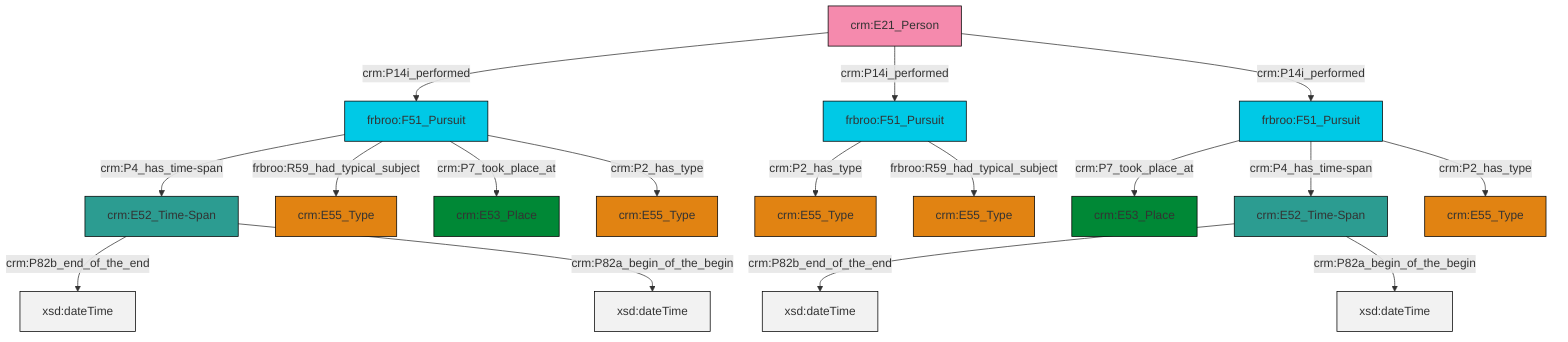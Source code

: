 graph TD
classDef Literal fill:#f2f2f2,stroke:#000000;
classDef CRM_Entity fill:#FFFFFF,stroke:#000000;
classDef Temporal_Entity fill:#00C9E6, stroke:#000000;
classDef Type fill:#E18312, stroke:#000000;
classDef Time-Span fill:#2C9C91, stroke:#000000;
classDef Appellation fill:#FFEB7F, stroke:#000000;
classDef Place fill:#008836, stroke:#000000;
classDef Persistent_Item fill:#B266B2, stroke:#000000;
classDef Conceptual_Object fill:#FFD700, stroke:#000000;
classDef Physical_Thing fill:#D2B48C, stroke:#000000;
classDef Actor fill:#f58aad, stroke:#000000;
classDef PC_Classes fill:#4ce600, stroke:#000000;
classDef Multi fill:#cccccc,stroke:#000000;

2["frbroo:F51_Pursuit"]:::Temporal_Entity -->|crm:P4_has_time-span| 3["crm:E52_Time-Span"]:::Time-Span
4["crm:E21_Person"]:::Actor -->|crm:P14i_performed| 2["frbroo:F51_Pursuit"]:::Temporal_Entity
2["frbroo:F51_Pursuit"]:::Temporal_Entity -->|frbroo:R59_had_typical_subject| 5["crm:E55_Type"]:::Type
4["crm:E21_Person"]:::Actor -->|crm:P14i_performed| 7["frbroo:F51_Pursuit"]:::Temporal_Entity
3["crm:E52_Time-Span"]:::Time-Span -->|crm:P82b_end_of_the_end| 8[xsd:dateTime]:::Literal
10["crm:E52_Time-Span"]:::Time-Span -->|crm:P82b_end_of_the_end| 12[xsd:dateTime]:::Literal
2["frbroo:F51_Pursuit"]:::Temporal_Entity -->|crm:P7_took_place_at| 17["crm:E53_Place"]:::Place
19["frbroo:F51_Pursuit"]:::Temporal_Entity -->|crm:P7_took_place_at| 20["crm:E53_Place"]:::Place
4["crm:E21_Person"]:::Actor -->|crm:P14i_performed| 19["frbroo:F51_Pursuit"]:::Temporal_Entity
19["frbroo:F51_Pursuit"]:::Temporal_Entity -->|crm:P4_has_time-span| 10["crm:E52_Time-Span"]:::Time-Span
7["frbroo:F51_Pursuit"]:::Temporal_Entity -->|crm:P2_has_type| 0["crm:E55_Type"]:::Type
19["frbroo:F51_Pursuit"]:::Temporal_Entity -->|crm:P2_has_type| 21["crm:E55_Type"]:::Type
3["crm:E52_Time-Span"]:::Time-Span -->|crm:P82a_begin_of_the_begin| 28[xsd:dateTime]:::Literal
10["crm:E52_Time-Span"]:::Time-Span -->|crm:P82a_begin_of_the_begin| 30[xsd:dateTime]:::Literal
2["frbroo:F51_Pursuit"]:::Temporal_Entity -->|crm:P2_has_type| 15["crm:E55_Type"]:::Type
7["frbroo:F51_Pursuit"]:::Temporal_Entity -->|frbroo:R59_had_typical_subject| 13["crm:E55_Type"]:::Type
